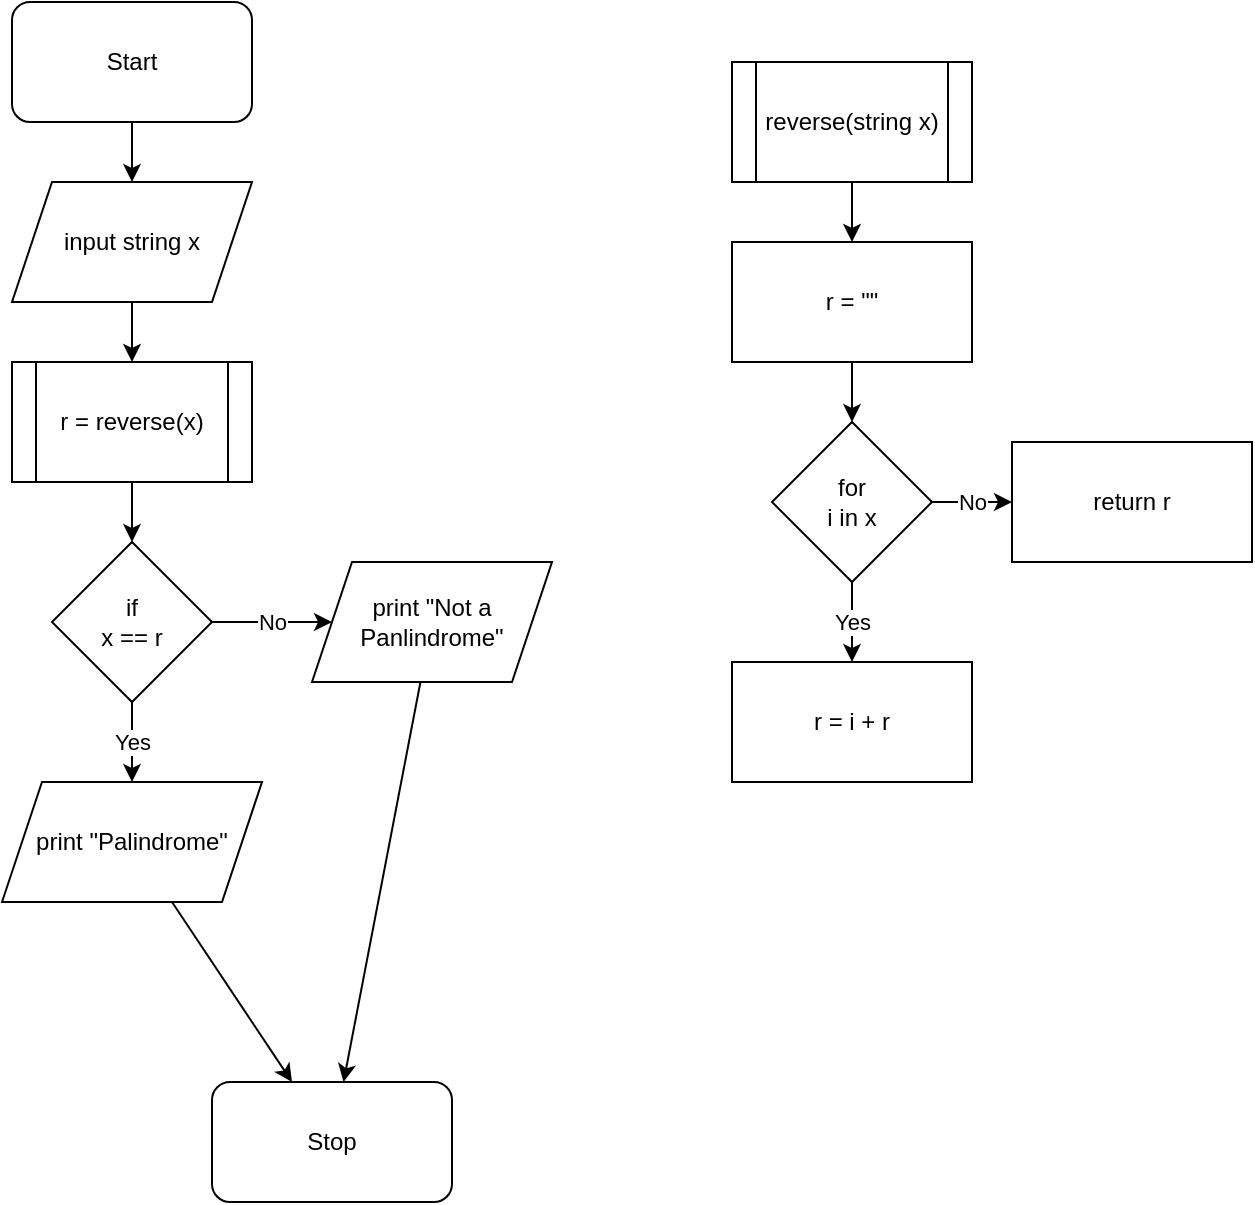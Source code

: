 <mxfile>
    <diagram id="r7hBrw8mDJm-dpPBdDG6" name="Page-1">
        <mxGraphModel dx="1614" dy="782" grid="1" gridSize="10" guides="1" tooltips="1" connect="1" arrows="1" fold="1" page="1" pageScale="1" pageWidth="827" pageHeight="1169" math="0" shadow="0">
            <root>
                <mxCell id="0"/>
                <mxCell id="1" parent="0"/>
                <mxCell id="2" value="Start" style="rounded=1;whiteSpace=wrap;html=1;" vertex="1" parent="1">
                    <mxGeometry x="70" y="40" width="120" height="60" as="geometry"/>
                </mxCell>
                <mxCell id="3" value="input string x" style="shape=parallelogram;perimeter=parallelogramPerimeter;whiteSpace=wrap;html=1;fixedSize=1;" vertex="1" parent="1">
                    <mxGeometry x="70" y="130" width="120" height="60" as="geometry"/>
                </mxCell>
                <mxCell id="5" value="r = reverse(x)" style="shape=process;whiteSpace=wrap;html=1;backgroundOutline=1;" vertex="1" parent="1">
                    <mxGeometry x="70" y="220" width="120" height="60" as="geometry"/>
                </mxCell>
                <mxCell id="6" value="if&lt;br&gt;x == r" style="rhombus;whiteSpace=wrap;html=1;" vertex="1" parent="1">
                    <mxGeometry x="90" y="310" width="80" height="80" as="geometry"/>
                </mxCell>
                <mxCell id="7" value="print &quot;Palindrome&quot;" style="shape=parallelogram;perimeter=parallelogramPerimeter;whiteSpace=wrap;html=1;fixedSize=1;" vertex="1" parent="1">
                    <mxGeometry x="65" y="430" width="130" height="60" as="geometry"/>
                </mxCell>
                <mxCell id="8" value="print &quot;Not a Panlindrome&quot;" style="shape=parallelogram;perimeter=parallelogramPerimeter;whiteSpace=wrap;html=1;fixedSize=1;" vertex="1" parent="1">
                    <mxGeometry x="220" y="320" width="120" height="60" as="geometry"/>
                </mxCell>
                <mxCell id="9" value="Stop" style="rounded=1;whiteSpace=wrap;html=1;" vertex="1" parent="1">
                    <mxGeometry x="170" y="580" width="120" height="60" as="geometry"/>
                </mxCell>
                <mxCell id="10" value="" style="endArrow=classic;html=1;" edge="1" parent="1" source="2" target="3">
                    <mxGeometry width="50" height="50" relative="1" as="geometry">
                        <mxPoint x="530" y="410" as="sourcePoint"/>
                        <mxPoint x="580" y="360" as="targetPoint"/>
                    </mxGeometry>
                </mxCell>
                <mxCell id="11" value="" style="endArrow=classic;html=1;" edge="1" parent="1" source="3" target="5">
                    <mxGeometry width="50" height="50" relative="1" as="geometry">
                        <mxPoint x="530" y="410" as="sourcePoint"/>
                        <mxPoint x="580" y="360" as="targetPoint"/>
                    </mxGeometry>
                </mxCell>
                <mxCell id="12" value="" style="endArrow=classic;html=1;" edge="1" parent="1" source="5" target="6">
                    <mxGeometry width="50" height="50" relative="1" as="geometry">
                        <mxPoint x="530" y="410" as="sourcePoint"/>
                        <mxPoint x="580" y="360" as="targetPoint"/>
                    </mxGeometry>
                </mxCell>
                <mxCell id="13" value="No" style="endArrow=classic;html=1;" edge="1" parent="1" source="6" target="8">
                    <mxGeometry width="50" height="50" relative="1" as="geometry">
                        <mxPoint x="530" y="410" as="sourcePoint"/>
                        <mxPoint x="270" y="350" as="targetPoint"/>
                    </mxGeometry>
                </mxCell>
                <mxCell id="14" value="Yes" style="endArrow=classic;html=1;" edge="1" parent="1" source="6" target="7">
                    <mxGeometry width="50" height="50" relative="1" as="geometry">
                        <mxPoint x="530" y="410" as="sourcePoint"/>
                        <mxPoint x="580" y="360" as="targetPoint"/>
                    </mxGeometry>
                </mxCell>
                <mxCell id="15" value="" style="endArrow=classic;html=1;" edge="1" parent="1" source="7" target="9">
                    <mxGeometry width="50" height="50" relative="1" as="geometry">
                        <mxPoint x="530" y="410" as="sourcePoint"/>
                        <mxPoint x="580" y="360" as="targetPoint"/>
                    </mxGeometry>
                </mxCell>
                <mxCell id="16" value="" style="endArrow=classic;html=1;" edge="1" parent="1" source="8" target="9">
                    <mxGeometry width="50" height="50" relative="1" as="geometry">
                        <mxPoint x="530" y="410" as="sourcePoint"/>
                        <mxPoint x="580" y="360" as="targetPoint"/>
                    </mxGeometry>
                </mxCell>
                <mxCell id="17" value="reverse(string x)" style="shape=process;whiteSpace=wrap;html=1;backgroundOutline=1;" vertex="1" parent="1">
                    <mxGeometry x="430" y="70" width="120" height="60" as="geometry"/>
                </mxCell>
                <mxCell id="18" value="r = &quot;&quot;" style="rounded=0;whiteSpace=wrap;html=1;" vertex="1" parent="1">
                    <mxGeometry x="430" y="160" width="120" height="60" as="geometry"/>
                </mxCell>
                <mxCell id="19" value="for&lt;br&gt;i in x" style="rhombus;whiteSpace=wrap;html=1;" vertex="1" parent="1">
                    <mxGeometry x="450" y="250" width="80" height="80" as="geometry"/>
                </mxCell>
                <mxCell id="20" value="r = i + r" style="rounded=0;whiteSpace=wrap;html=1;" vertex="1" parent="1">
                    <mxGeometry x="430" y="370" width="120" height="60" as="geometry"/>
                </mxCell>
                <mxCell id="21" value="return r" style="rounded=0;whiteSpace=wrap;html=1;" vertex="1" parent="1">
                    <mxGeometry x="570" y="260" width="120" height="60" as="geometry"/>
                </mxCell>
                <mxCell id="22" value="" style="endArrow=classic;html=1;" edge="1" parent="1" source="17" target="18">
                    <mxGeometry width="50" height="50" relative="1" as="geometry">
                        <mxPoint x="420" y="400" as="sourcePoint"/>
                        <mxPoint x="470" y="350" as="targetPoint"/>
                    </mxGeometry>
                </mxCell>
                <mxCell id="23" value="" style="endArrow=classic;html=1;" edge="1" parent="1" source="18" target="19">
                    <mxGeometry width="50" height="50" relative="1" as="geometry">
                        <mxPoint x="420" y="400" as="sourcePoint"/>
                        <mxPoint x="470" y="350" as="targetPoint"/>
                    </mxGeometry>
                </mxCell>
                <mxCell id="24" value="Yes" style="endArrow=classic;html=1;" edge="1" parent="1" source="19" target="20">
                    <mxGeometry width="50" height="50" relative="1" as="geometry">
                        <mxPoint x="420" y="400" as="sourcePoint"/>
                        <mxPoint x="470" y="350" as="targetPoint"/>
                    </mxGeometry>
                </mxCell>
                <mxCell id="25" value="No" style="endArrow=classic;html=1;" edge="1" parent="1" source="19" target="21">
                    <mxGeometry width="50" height="50" relative="1" as="geometry">
                        <mxPoint x="420" y="400" as="sourcePoint"/>
                        <mxPoint x="470" y="350" as="targetPoint"/>
                    </mxGeometry>
                </mxCell>
            </root>
        </mxGraphModel>
    </diagram>
</mxfile>